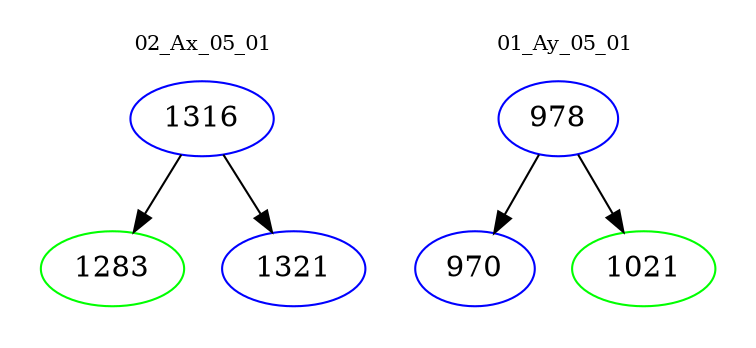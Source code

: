 digraph{
subgraph cluster_0 {
color = white
label = "02_Ax_05_01";
fontsize=10;
T0_1316 [label="1316", color="blue"]
T0_1316 -> T0_1283 [color="black"]
T0_1283 [label="1283", color="green"]
T0_1316 -> T0_1321 [color="black"]
T0_1321 [label="1321", color="blue"]
}
subgraph cluster_1 {
color = white
label = "01_Ay_05_01";
fontsize=10;
T1_978 [label="978", color="blue"]
T1_978 -> T1_970 [color="black"]
T1_970 [label="970", color="blue"]
T1_978 -> T1_1021 [color="black"]
T1_1021 [label="1021", color="green"]
}
}
